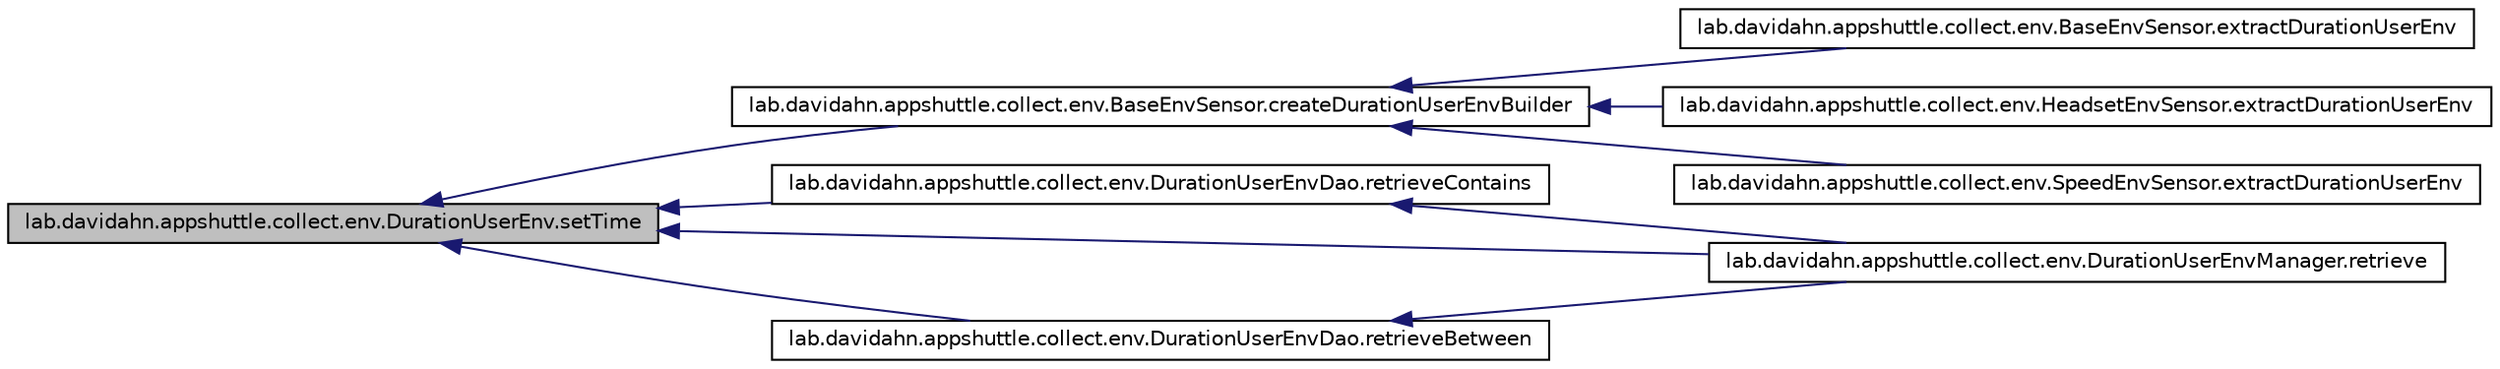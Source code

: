 digraph G
{
 // INTERACTIVE_SVG=YES
  edge [fontname="Helvetica",fontsize="10",labelfontname="Helvetica",labelfontsize="10"];
  node [fontname="Helvetica",fontsize="10",shape=record];
  rankdir="LR";
  Node1 [label="lab.davidahn.appshuttle.collect.env.DurationUserEnv.setTime",height=0.2,width=0.4,color="black", fillcolor="grey75", style="filled" fontcolor="black"];
  Node1 -> Node2 [dir="back",color="midnightblue",fontsize="10",style="solid",fontname="Helvetica"];
  Node2 [label="lab.davidahn.appshuttle.collect.env.BaseEnvSensor.createDurationUserEnvBuilder",height=0.2,width=0.4,color="black", fillcolor="white", style="filled",URL="$classlab_1_1davidahn_1_1appshuttle_1_1collect_1_1env_1_1_base_env_sensor.html#a7ba77af04528539a2c03808b96c47ea0"];
  Node2 -> Node3 [dir="back",color="midnightblue",fontsize="10",style="solid",fontname="Helvetica"];
  Node3 [label="lab.davidahn.appshuttle.collect.env.BaseEnvSensor.extractDurationUserEnv",height=0.2,width=0.4,color="black", fillcolor="white", style="filled",URL="$classlab_1_1davidahn_1_1appshuttle_1_1collect_1_1env_1_1_base_env_sensor.html#ab18b816952c26259a2d19b0845d1254c"];
  Node2 -> Node4 [dir="back",color="midnightblue",fontsize="10",style="solid",fontname="Helvetica"];
  Node4 [label="lab.davidahn.appshuttle.collect.env.HeadsetEnvSensor.extractDurationUserEnv",height=0.2,width=0.4,color="black", fillcolor="white", style="filled",URL="$classlab_1_1davidahn_1_1appshuttle_1_1collect_1_1env_1_1_headset_env_sensor.html#acd65dcea55efbd3121a0d0e8fd0ffb0f"];
  Node2 -> Node5 [dir="back",color="midnightblue",fontsize="10",style="solid",fontname="Helvetica"];
  Node5 [label="lab.davidahn.appshuttle.collect.env.SpeedEnvSensor.extractDurationUserEnv",height=0.2,width=0.4,color="black", fillcolor="white", style="filled",URL="$classlab_1_1davidahn_1_1appshuttle_1_1collect_1_1env_1_1_speed_env_sensor.html#a4741b543901607a0f22e49fc64276c5f"];
  Node1 -> Node6 [dir="back",color="midnightblue",fontsize="10",style="solid",fontname="Helvetica"];
  Node6 [label="lab.davidahn.appshuttle.collect.env.DurationUserEnvDao.retrieveContains",height=0.2,width=0.4,color="black", fillcolor="white", style="filled",URL="$classlab_1_1davidahn_1_1appshuttle_1_1collect_1_1env_1_1_duration_user_env_dao.html#ad6232fa96a37cfdf5cdd01b8ab1b9e0a"];
  Node6 -> Node7 [dir="back",color="midnightblue",fontsize="10",style="solid",fontname="Helvetica"];
  Node7 [label="lab.davidahn.appshuttle.collect.env.DurationUserEnvManager.retrieve",height=0.2,width=0.4,color="black", fillcolor="white", style="filled",URL="$classlab_1_1davidahn_1_1appshuttle_1_1collect_1_1env_1_1_duration_user_env_manager.html#a94597be6c84d11756b33c7efb9f946e0"];
  Node1 -> Node8 [dir="back",color="midnightblue",fontsize="10",style="solid",fontname="Helvetica"];
  Node8 [label="lab.davidahn.appshuttle.collect.env.DurationUserEnvDao.retrieveBetween",height=0.2,width=0.4,color="black", fillcolor="white", style="filled",URL="$classlab_1_1davidahn_1_1appshuttle_1_1collect_1_1env_1_1_duration_user_env_dao.html#aac99ba4d0a65aabc39cd06308687971e"];
  Node8 -> Node7 [dir="back",color="midnightblue",fontsize="10",style="solid",fontname="Helvetica"];
  Node1 -> Node7 [dir="back",color="midnightblue",fontsize="10",style="solid",fontname="Helvetica"];
}
